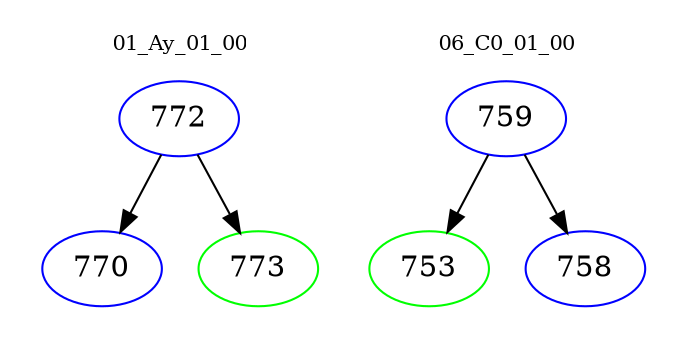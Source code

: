 digraph{
subgraph cluster_0 {
color = white
label = "01_Ay_01_00";
fontsize=10;
T0_772 [label="772", color="blue"]
T0_772 -> T0_770 [color="black"]
T0_770 [label="770", color="blue"]
T0_772 -> T0_773 [color="black"]
T0_773 [label="773", color="green"]
}
subgraph cluster_1 {
color = white
label = "06_C0_01_00";
fontsize=10;
T1_759 [label="759", color="blue"]
T1_759 -> T1_753 [color="black"]
T1_753 [label="753", color="green"]
T1_759 -> T1_758 [color="black"]
T1_758 [label="758", color="blue"]
}
}
